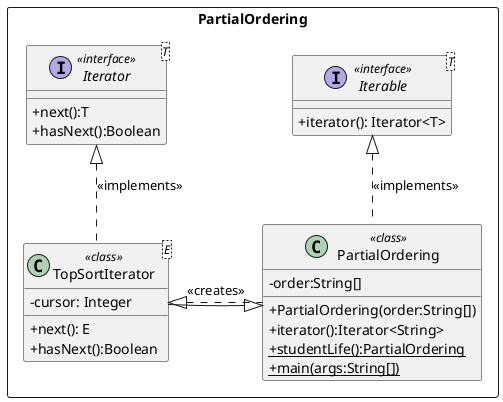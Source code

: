 @startuml
skinparam classAttributeIconSize 0
rectangle PartialOrdering {

    interface Iterable<T>
    {
        +iterator(): Iterator<T>
    }

    interface Iterator<T>
    {
        +next():T
        +hasNext():Boolean
    }

    class TopSortIterator<E>
    {
        -cursor: Integer
        +next(): E
        +hasNext():Boolean
    }

    class PartialOrdering
    {
        -order:String[]
        +PartialOrdering(order:String[])
        +iterator():Iterator<String>
        +{static} studentLife():PartialOrdering
        +{static}main(args:String[])
    }

    Iterable <<interface>>
    Iterator <<interface>>
    TopSortIterator <<class>>
    PartialOrdering <<class>>

    TopSortIterator .up.|> Iterator:<<implements>>
    PartialOrdering .up.|> Iterable:<<implements>>
    PartialOrdering .left.|> TopSortIterator:<<creates>>
    PartialOrdering <|-right- TopSortIterator
}
@enduml